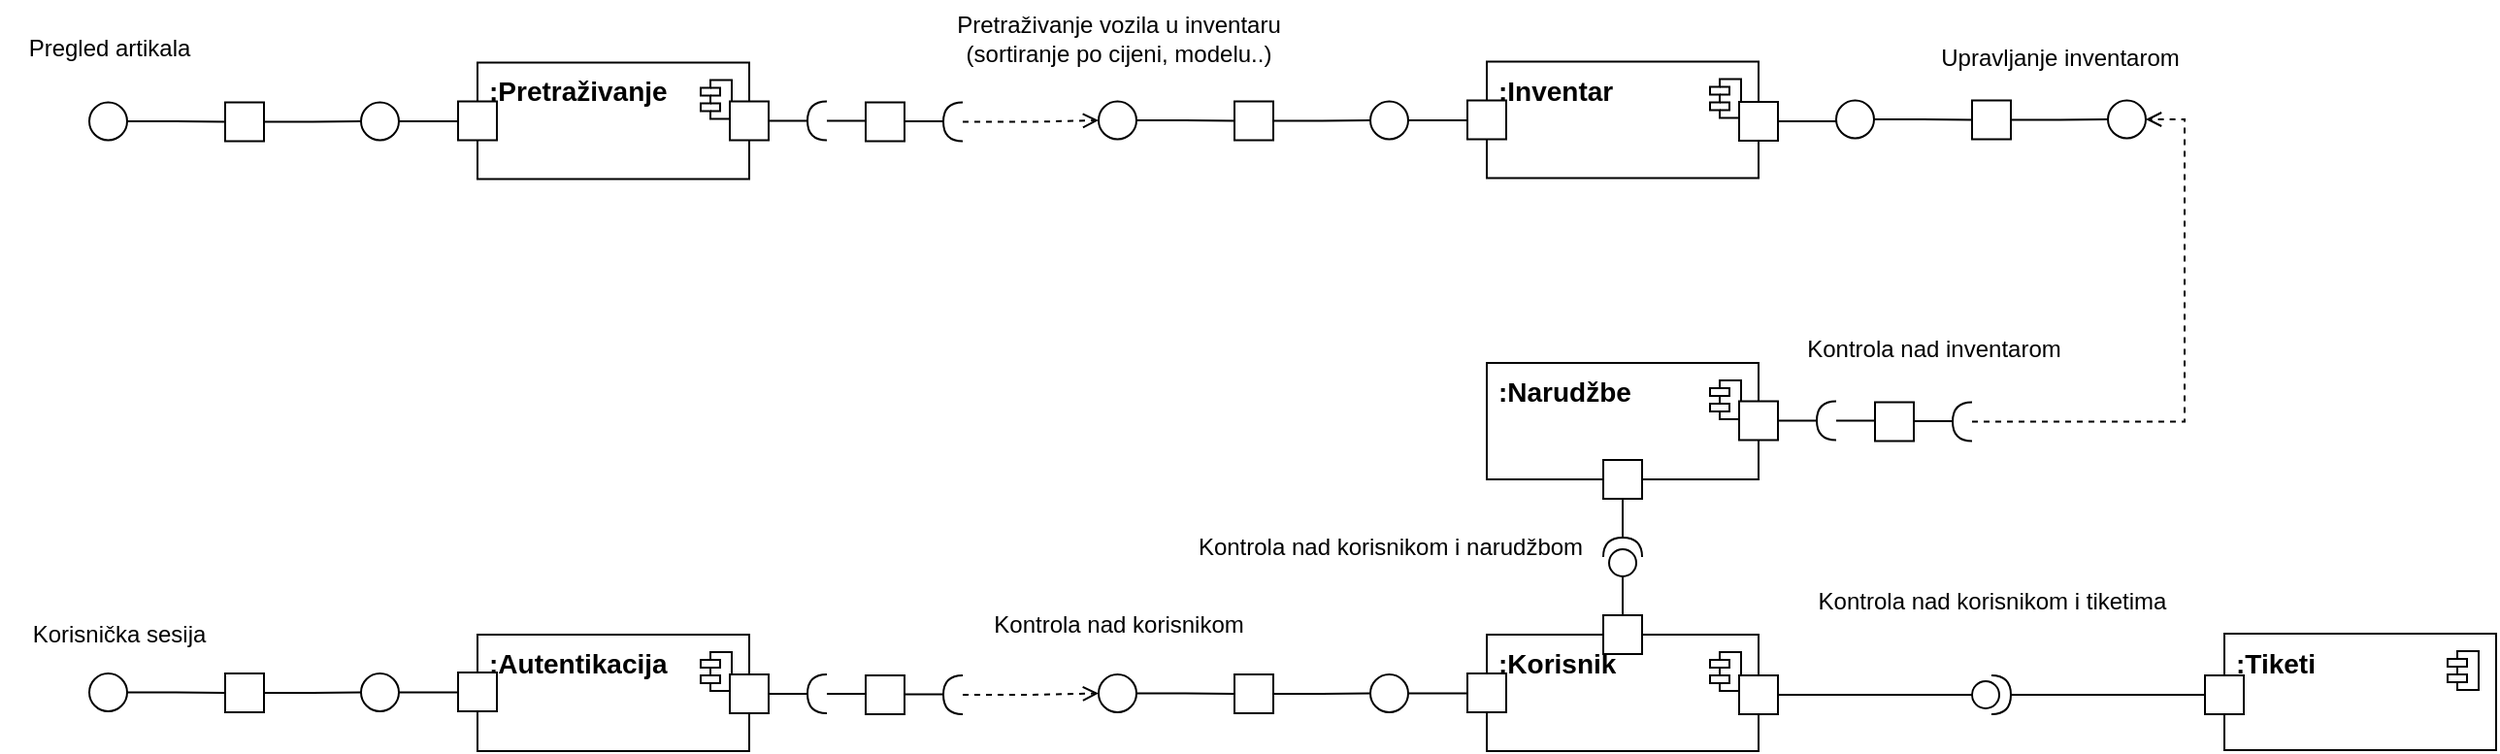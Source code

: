 <mxfile version="24.5.4" type="device">
  <diagram name="Page-1" id="aN442Mi9SCLVgboLcTaI">
    <mxGraphModel dx="2350" dy="841" grid="1" gridSize="10" guides="1" tooltips="1" connect="1" arrows="1" fold="1" page="1" pageScale="1" pageWidth="850" pageHeight="1100" math="0" shadow="0">
      <root>
        <mxCell id="0" />
        <mxCell id="1" parent="0" />
        <mxCell id="uAUSJ93BllQGZpL2CBbE-1" value="" style="fontStyle=1;align=center;verticalAlign=top;childLayout=stackLayout;horizontal=1;horizontalStack=0;resizeParent=1;resizeParentMax=0;resizeLast=0;marginBottom=0;" parent="1" vertex="1">
          <mxGeometry x="230" y="145.25" width="140" height="60" as="geometry" />
        </mxCell>
        <mxCell id="uAUSJ93BllQGZpL2CBbE-2" value="&lt;b style=&quot;&quot;&gt;&lt;font style=&quot;font-size: 14px;&quot;&gt;:Pretraživanje&lt;/font&gt;&lt;/b&gt;" style="html=1;align=left;spacingLeft=4;verticalAlign=top;strokeColor=none;fillColor=none;whiteSpace=wrap;" parent="uAUSJ93BllQGZpL2CBbE-1" vertex="1">
          <mxGeometry width="140" height="60" as="geometry" />
        </mxCell>
        <mxCell id="uAUSJ93BllQGZpL2CBbE-3" value="" style="shape=module;jettyWidth=10;jettyHeight=4;" parent="uAUSJ93BllQGZpL2CBbE-2" vertex="1">
          <mxGeometry x="1" width="16" height="20" relative="1" as="geometry">
            <mxPoint x="-25" y="9" as="offset" />
          </mxGeometry>
        </mxCell>
        <mxCell id="uAUSJ93BllQGZpL2CBbE-21" style="edgeStyle=orthogonalEdgeStyle;rounded=0;orthogonalLoop=1;jettySize=auto;html=1;exitX=1;exitY=0.5;exitDx=0;exitDy=0;entryX=0;entryY=0.5;entryDx=0;entryDy=0;endArrow=none;endFill=0;" parent="1" source="uAUSJ93BllQGZpL2CBbE-19" target="uAUSJ93BllQGZpL2CBbE-20" edge="1">
          <mxGeometry relative="1" as="geometry" />
        </mxCell>
        <mxCell id="uAUSJ93BllQGZpL2CBbE-19" value="" style="ellipse;whiteSpace=wrap;html=1;aspect=fixed;" parent="1" vertex="1">
          <mxGeometry x="30" y="165.75" width="19.5" height="19.5" as="geometry" />
        </mxCell>
        <mxCell id="uAUSJ93BllQGZpL2CBbE-23" style="edgeStyle=orthogonalEdgeStyle;rounded=0;orthogonalLoop=1;jettySize=auto;html=1;exitX=1;exitY=0.5;exitDx=0;exitDy=0;entryX=0;entryY=0.5;entryDx=0;entryDy=0;endArrow=none;endFill=0;" parent="1" source="uAUSJ93BllQGZpL2CBbE-20" target="uAUSJ93BllQGZpL2CBbE-22" edge="1">
          <mxGeometry relative="1" as="geometry" />
        </mxCell>
        <mxCell id="uAUSJ93BllQGZpL2CBbE-20" value="" style="whiteSpace=wrap;html=1;aspect=fixed;" parent="1" vertex="1">
          <mxGeometry x="100" y="165.75" width="20" height="20" as="geometry" />
        </mxCell>
        <mxCell id="uAUSJ93BllQGZpL2CBbE-44" style="edgeStyle=orthogonalEdgeStyle;rounded=0;orthogonalLoop=1;jettySize=auto;html=1;exitX=1;exitY=0.5;exitDx=0;exitDy=0;entryX=0;entryY=0.5;entryDx=0;entryDy=0;endArrow=none;endFill=0;" parent="1" source="uAUSJ93BllQGZpL2CBbE-22" target="uAUSJ93BllQGZpL2CBbE-24" edge="1">
          <mxGeometry relative="1" as="geometry" />
        </mxCell>
        <mxCell id="uAUSJ93BllQGZpL2CBbE-22" value="" style="ellipse;whiteSpace=wrap;html=1;aspect=fixed;" parent="1" vertex="1">
          <mxGeometry x="170" y="165.75" width="19.5" height="19.5" as="geometry" />
        </mxCell>
        <mxCell id="uAUSJ93BllQGZpL2CBbE-24" value="" style="whiteSpace=wrap;html=1;aspect=fixed;" parent="1" vertex="1">
          <mxGeometry x="220" y="165.25" width="20" height="20" as="geometry" />
        </mxCell>
        <mxCell id="uAUSJ93BllQGZpL2CBbE-28" value="" style="fontStyle=1;align=center;verticalAlign=top;childLayout=stackLayout;horizontal=1;horizontalStack=0;resizeParent=1;resizeParentMax=0;resizeLast=0;marginBottom=0;" parent="1" vertex="1">
          <mxGeometry x="750" y="300" width="140" height="60" as="geometry" />
        </mxCell>
        <mxCell id="uAUSJ93BllQGZpL2CBbE-29" value="&lt;b style=&quot;&quot;&gt;&lt;font style=&quot;font-size: 14px;&quot;&gt;:Narudžbe&lt;/font&gt;&lt;/b&gt;" style="html=1;align=left;spacingLeft=4;verticalAlign=top;strokeColor=none;fillColor=none;whiteSpace=wrap;" parent="uAUSJ93BllQGZpL2CBbE-28" vertex="1">
          <mxGeometry width="140" height="60" as="geometry" />
        </mxCell>
        <mxCell id="uAUSJ93BllQGZpL2CBbE-30" value="" style="shape=module;jettyWidth=10;jettyHeight=4;" parent="uAUSJ93BllQGZpL2CBbE-29" vertex="1">
          <mxGeometry x="1" width="16" height="20" relative="1" as="geometry">
            <mxPoint x="-25" y="9" as="offset" />
          </mxGeometry>
        </mxCell>
        <mxCell id="uAUSJ93BllQGZpL2CBbE-31" value="" style="fontStyle=1;align=center;verticalAlign=top;childLayout=stackLayout;horizontal=1;horizontalStack=0;resizeParent=1;resizeParentMax=0;resizeLast=0;marginBottom=0;" parent="1" vertex="1">
          <mxGeometry x="750" y="440" width="140" height="60" as="geometry" />
        </mxCell>
        <mxCell id="uAUSJ93BllQGZpL2CBbE-32" value="&lt;b style=&quot;&quot;&gt;&lt;font style=&quot;font-size: 14px;&quot;&gt;:Korisnik&lt;/font&gt;&lt;/b&gt;" style="html=1;align=left;spacingLeft=4;verticalAlign=top;strokeColor=none;fillColor=none;whiteSpace=wrap;" parent="uAUSJ93BllQGZpL2CBbE-31" vertex="1">
          <mxGeometry width="140" height="60" as="geometry" />
        </mxCell>
        <mxCell id="uAUSJ93BllQGZpL2CBbE-33" value="" style="shape=module;jettyWidth=10;jettyHeight=4;" parent="uAUSJ93BllQGZpL2CBbE-32" vertex="1">
          <mxGeometry x="1" width="16" height="20" relative="1" as="geometry">
            <mxPoint x="-25" y="9" as="offset" />
          </mxGeometry>
        </mxCell>
        <mxCell id="uAUSJ93BllQGZpL2CBbE-34" value="" style="fontStyle=1;align=center;verticalAlign=top;childLayout=stackLayout;horizontal=1;horizontalStack=0;resizeParent=1;resizeParentMax=0;resizeLast=0;marginBottom=0;" parent="1" vertex="1">
          <mxGeometry x="230" y="440" width="140" height="60" as="geometry" />
        </mxCell>
        <mxCell id="uAUSJ93BllQGZpL2CBbE-35" value="&lt;b style=&quot;&quot;&gt;&lt;font style=&quot;font-size: 14px;&quot;&gt;:Autentikacija&lt;/font&gt;&lt;/b&gt;" style="html=1;align=left;spacingLeft=4;verticalAlign=top;strokeColor=none;fillColor=none;whiteSpace=wrap;" parent="uAUSJ93BllQGZpL2CBbE-34" vertex="1">
          <mxGeometry width="140" height="60" as="geometry" />
        </mxCell>
        <mxCell id="uAUSJ93BllQGZpL2CBbE-36" value="" style="shape=module;jettyWidth=10;jettyHeight=4;" parent="uAUSJ93BllQGZpL2CBbE-35" vertex="1">
          <mxGeometry x="1" width="16" height="20" relative="1" as="geometry">
            <mxPoint x="-25" y="9" as="offset" />
          </mxGeometry>
        </mxCell>
        <mxCell id="uAUSJ93BllQGZpL2CBbE-37" value="" style="fontStyle=1;align=center;verticalAlign=top;childLayout=stackLayout;horizontal=1;horizontalStack=0;resizeParent=1;resizeParentMax=0;resizeLast=0;marginBottom=0;" parent="1" vertex="1">
          <mxGeometry x="750" y="144.75" width="140" height="60" as="geometry" />
        </mxCell>
        <mxCell id="uAUSJ93BllQGZpL2CBbE-38" value="&lt;b style=&quot;&quot;&gt;&lt;font style=&quot;font-size: 14px;&quot;&gt;:Inventar&lt;/font&gt;&lt;/b&gt;" style="html=1;align=left;spacingLeft=4;verticalAlign=top;strokeColor=none;fillColor=none;whiteSpace=wrap;" parent="uAUSJ93BllQGZpL2CBbE-37" vertex="1">
          <mxGeometry width="140" height="60" as="geometry" />
        </mxCell>
        <mxCell id="uAUSJ93BllQGZpL2CBbE-39" value="" style="shape=module;jettyWidth=10;jettyHeight=4;" parent="uAUSJ93BllQGZpL2CBbE-38" vertex="1">
          <mxGeometry x="1" width="16" height="20" relative="1" as="geometry">
            <mxPoint x="-25" y="9" as="offset" />
          </mxGeometry>
        </mxCell>
        <mxCell id="uAUSJ93BllQGZpL2CBbE-40" value="" style="fontStyle=1;align=center;verticalAlign=top;childLayout=stackLayout;horizontal=1;horizontalStack=0;resizeParent=1;resizeParentMax=0;resizeLast=0;marginBottom=0;" parent="1" vertex="1">
          <mxGeometry x="1130" y="439.5" width="140" height="60" as="geometry" />
        </mxCell>
        <mxCell id="uAUSJ93BllQGZpL2CBbE-41" value="&lt;b style=&quot;&quot;&gt;&lt;font style=&quot;font-size: 14px;&quot;&gt;:Tiketi&lt;/font&gt;&lt;/b&gt;" style="html=1;align=left;spacingLeft=4;verticalAlign=top;strokeColor=none;fillColor=none;whiteSpace=wrap;" parent="uAUSJ93BllQGZpL2CBbE-40" vertex="1">
          <mxGeometry width="140" height="60" as="geometry" />
        </mxCell>
        <mxCell id="uAUSJ93BllQGZpL2CBbE-42" value="" style="shape=module;jettyWidth=10;jettyHeight=4;" parent="uAUSJ93BllQGZpL2CBbE-41" vertex="1">
          <mxGeometry x="1" width="16" height="20" relative="1" as="geometry">
            <mxPoint x="-25" y="9" as="offset" />
          </mxGeometry>
        </mxCell>
        <mxCell id="uAUSJ93BllQGZpL2CBbE-45" value="" style="whiteSpace=wrap;html=1;aspect=fixed;" parent="1" vertex="1">
          <mxGeometry x="360" y="165.25" width="20" height="20" as="geometry" />
        </mxCell>
        <mxCell id="uAUSJ93BllQGZpL2CBbE-49" style="edgeStyle=orthogonalEdgeStyle;rounded=0;orthogonalLoop=1;jettySize=auto;html=1;exitX=0;exitY=0.5;exitDx=0;exitDy=0;exitPerimeter=0;entryX=0;entryY=0.5;entryDx=0;entryDy=0;endArrow=none;endFill=0;" parent="1" source="uAUSJ93BllQGZpL2CBbE-47" target="uAUSJ93BllQGZpL2CBbE-48" edge="1">
          <mxGeometry relative="1" as="geometry" />
        </mxCell>
        <mxCell id="uAUSJ93BllQGZpL2CBbE-47" value="" style="shape=requiredInterface;html=1;verticalLabelPosition=bottom;sketch=0;flipV=1;flipH=1;" parent="1" vertex="1">
          <mxGeometry x="400" y="165.25" width="10" height="20" as="geometry" />
        </mxCell>
        <mxCell id="uAUSJ93BllQGZpL2CBbE-48" value="" style="whiteSpace=wrap;html=1;aspect=fixed;" parent="1" vertex="1">
          <mxGeometry x="430" y="165.75" width="20" height="20" as="geometry" />
        </mxCell>
        <mxCell id="uAUSJ93BllQGZpL2CBbE-50" style="edgeStyle=orthogonalEdgeStyle;rounded=0;orthogonalLoop=1;jettySize=auto;html=1;exitX=1;exitY=0.5;exitDx=0;exitDy=0;entryX=1;entryY=0.5;entryDx=0;entryDy=0;entryPerimeter=0;endArrow=none;endFill=0;" parent="1" source="uAUSJ93BllQGZpL2CBbE-45" target="uAUSJ93BllQGZpL2CBbE-47" edge="1">
          <mxGeometry relative="1" as="geometry" />
        </mxCell>
        <mxCell id="uAUSJ93BllQGZpL2CBbE-60" style="edgeStyle=orthogonalEdgeStyle;rounded=0;orthogonalLoop=1;jettySize=auto;html=1;exitX=0;exitY=0.5;exitDx=0;exitDy=0;exitPerimeter=0;entryX=0;entryY=0.5;entryDx=0;entryDy=0;endArrow=open;endFill=0;dashed=1;" parent="1" source="uAUSJ93BllQGZpL2CBbE-51" target="uAUSJ93BllQGZpL2CBbE-54" edge="1">
          <mxGeometry relative="1" as="geometry" />
        </mxCell>
        <mxCell id="uAUSJ93BllQGZpL2CBbE-51" value="" style="shape=requiredInterface;html=1;verticalLabelPosition=bottom;sketch=0;flipV=1;flipH=1;" parent="1" vertex="1">
          <mxGeometry x="470" y="165.75" width="10" height="20" as="geometry" />
        </mxCell>
        <mxCell id="uAUSJ93BllQGZpL2CBbE-52" style="edgeStyle=orthogonalEdgeStyle;rounded=0;orthogonalLoop=1;jettySize=auto;html=1;exitX=1;exitY=0.5;exitDx=0;exitDy=0;entryX=1;entryY=0.5;entryDx=0;entryDy=0;entryPerimeter=0;endArrow=none;endFill=0;" parent="1" target="uAUSJ93BllQGZpL2CBbE-51" edge="1">
          <mxGeometry relative="1" as="geometry">
            <mxPoint x="450" y="175.5" as="sourcePoint" />
          </mxGeometry>
        </mxCell>
        <mxCell id="uAUSJ93BllQGZpL2CBbE-53" style="edgeStyle=orthogonalEdgeStyle;rounded=0;orthogonalLoop=1;jettySize=auto;html=1;exitX=1;exitY=0.5;exitDx=0;exitDy=0;entryX=0;entryY=0.5;entryDx=0;entryDy=0;endArrow=none;endFill=0;" parent="1" source="uAUSJ93BllQGZpL2CBbE-54" target="uAUSJ93BllQGZpL2CBbE-56" edge="1">
          <mxGeometry relative="1" as="geometry" />
        </mxCell>
        <mxCell id="uAUSJ93BllQGZpL2CBbE-54" value="" style="ellipse;whiteSpace=wrap;html=1;aspect=fixed;" parent="1" vertex="1">
          <mxGeometry x="550" y="165.25" width="19.5" height="19.5" as="geometry" />
        </mxCell>
        <mxCell id="uAUSJ93BllQGZpL2CBbE-55" style="edgeStyle=orthogonalEdgeStyle;rounded=0;orthogonalLoop=1;jettySize=auto;html=1;exitX=1;exitY=0.5;exitDx=0;exitDy=0;entryX=0;entryY=0.5;entryDx=0;entryDy=0;endArrow=none;endFill=0;" parent="1" source="uAUSJ93BllQGZpL2CBbE-56" target="uAUSJ93BllQGZpL2CBbE-58" edge="1">
          <mxGeometry relative="1" as="geometry" />
        </mxCell>
        <mxCell id="uAUSJ93BllQGZpL2CBbE-56" value="" style="whiteSpace=wrap;html=1;aspect=fixed;" parent="1" vertex="1">
          <mxGeometry x="620" y="165.25" width="20" height="20" as="geometry" />
        </mxCell>
        <mxCell id="uAUSJ93BllQGZpL2CBbE-57" style="edgeStyle=orthogonalEdgeStyle;rounded=0;orthogonalLoop=1;jettySize=auto;html=1;exitX=1;exitY=0.5;exitDx=0;exitDy=0;entryX=0;entryY=0.5;entryDx=0;entryDy=0;endArrow=none;endFill=0;" parent="1" source="uAUSJ93BllQGZpL2CBbE-58" target="uAUSJ93BllQGZpL2CBbE-59" edge="1">
          <mxGeometry relative="1" as="geometry" />
        </mxCell>
        <mxCell id="uAUSJ93BllQGZpL2CBbE-58" value="" style="ellipse;whiteSpace=wrap;html=1;aspect=fixed;" parent="1" vertex="1">
          <mxGeometry x="690" y="165.25" width="19.5" height="19.5" as="geometry" />
        </mxCell>
        <mxCell id="uAUSJ93BllQGZpL2CBbE-59" value="" style="whiteSpace=wrap;html=1;aspect=fixed;" parent="1" vertex="1">
          <mxGeometry x="740" y="164.75" width="20" height="20" as="geometry" />
        </mxCell>
        <mxCell id="uAUSJ93BllQGZpL2CBbE-61" style="edgeStyle=orthogonalEdgeStyle;rounded=0;orthogonalLoop=1;jettySize=auto;html=1;exitX=1;exitY=0.5;exitDx=0;exitDy=0;entryX=0;entryY=0.5;entryDx=0;entryDy=0;endArrow=none;endFill=0;" parent="1" source="uAUSJ93BllQGZpL2CBbE-62" target="uAUSJ93BllQGZpL2CBbE-64" edge="1">
          <mxGeometry relative="1" as="geometry" />
        </mxCell>
        <mxCell id="uAUSJ93BllQGZpL2CBbE-62" value="" style="ellipse;whiteSpace=wrap;html=1;aspect=fixed;" parent="1" vertex="1">
          <mxGeometry x="930" y="164.75" width="19.5" height="19.5" as="geometry" />
        </mxCell>
        <mxCell id="uAUSJ93BllQGZpL2CBbE-63" style="edgeStyle=orthogonalEdgeStyle;rounded=0;orthogonalLoop=1;jettySize=auto;html=1;exitX=1;exitY=0.5;exitDx=0;exitDy=0;entryX=0;entryY=0.5;entryDx=0;entryDy=0;endArrow=none;endFill=0;" parent="1" source="uAUSJ93BllQGZpL2CBbE-64" target="uAUSJ93BllQGZpL2CBbE-66" edge="1">
          <mxGeometry relative="1" as="geometry" />
        </mxCell>
        <mxCell id="uAUSJ93BllQGZpL2CBbE-64" value="" style="whiteSpace=wrap;html=1;aspect=fixed;" parent="1" vertex="1">
          <mxGeometry x="1000" y="164.75" width="20" height="20" as="geometry" />
        </mxCell>
        <mxCell id="uAUSJ93BllQGZpL2CBbE-66" value="" style="ellipse;whiteSpace=wrap;html=1;aspect=fixed;" parent="1" vertex="1">
          <mxGeometry x="1070" y="164.75" width="19.5" height="19.5" as="geometry" />
        </mxCell>
        <mxCell id="uAUSJ93BllQGZpL2CBbE-68" style="edgeStyle=orthogonalEdgeStyle;rounded=0;orthogonalLoop=1;jettySize=auto;html=1;exitX=1;exitY=0.5;exitDx=0;exitDy=0;entryX=0;entryY=0.5;entryDx=0;entryDy=0;endArrow=none;endFill=0;" parent="1" source="uAUSJ93BllQGZpL2CBbE-67" target="uAUSJ93BllQGZpL2CBbE-62" edge="1">
          <mxGeometry relative="1" as="geometry" />
        </mxCell>
        <mxCell id="uAUSJ93BllQGZpL2CBbE-67" value="" style="whiteSpace=wrap;html=1;aspect=fixed;" parent="1" vertex="1">
          <mxGeometry x="880" y="165.5" width="20" height="20" as="geometry" />
        </mxCell>
        <mxCell id="uAUSJ93BllQGZpL2CBbE-69" value="" style="whiteSpace=wrap;html=1;aspect=fixed;" parent="1" vertex="1">
          <mxGeometry x="880" y="319.75" width="20" height="20" as="geometry" />
        </mxCell>
        <mxCell id="uAUSJ93BllQGZpL2CBbE-70" style="edgeStyle=orthogonalEdgeStyle;rounded=0;orthogonalLoop=1;jettySize=auto;html=1;exitX=0;exitY=0.5;exitDx=0;exitDy=0;exitPerimeter=0;entryX=0;entryY=0.5;entryDx=0;entryDy=0;endArrow=none;endFill=0;" parent="1" source="uAUSJ93BllQGZpL2CBbE-71" target="uAUSJ93BllQGZpL2CBbE-72" edge="1">
          <mxGeometry relative="1" as="geometry" />
        </mxCell>
        <mxCell id="uAUSJ93BllQGZpL2CBbE-71" value="" style="shape=requiredInterface;html=1;verticalLabelPosition=bottom;sketch=0;flipV=1;flipH=1;" parent="1" vertex="1">
          <mxGeometry x="920" y="319.75" width="10" height="20" as="geometry" />
        </mxCell>
        <mxCell id="uAUSJ93BllQGZpL2CBbE-72" value="" style="whiteSpace=wrap;html=1;aspect=fixed;" parent="1" vertex="1">
          <mxGeometry x="950" y="320.25" width="20" height="20" as="geometry" />
        </mxCell>
        <mxCell id="uAUSJ93BllQGZpL2CBbE-73" style="edgeStyle=orthogonalEdgeStyle;rounded=0;orthogonalLoop=1;jettySize=auto;html=1;exitX=1;exitY=0.5;exitDx=0;exitDy=0;entryX=1;entryY=0.5;entryDx=0;entryDy=0;entryPerimeter=0;endArrow=none;endFill=0;" parent="1" source="uAUSJ93BllQGZpL2CBbE-69" target="uAUSJ93BllQGZpL2CBbE-71" edge="1">
          <mxGeometry relative="1" as="geometry" />
        </mxCell>
        <mxCell id="uAUSJ93BllQGZpL2CBbE-74" style="edgeStyle=orthogonalEdgeStyle;rounded=0;orthogonalLoop=1;jettySize=auto;html=1;exitX=0;exitY=0.5;exitDx=0;exitDy=0;exitPerimeter=0;entryX=1;entryY=0.5;entryDx=0;entryDy=0;endArrow=open;endFill=0;dashed=1;" parent="1" source="uAUSJ93BllQGZpL2CBbE-75" target="uAUSJ93BllQGZpL2CBbE-66" edge="1">
          <mxGeometry relative="1" as="geometry">
            <mxPoint x="1070" y="329.5" as="targetPoint" />
          </mxGeometry>
        </mxCell>
        <mxCell id="uAUSJ93BllQGZpL2CBbE-75" value="" style="shape=requiredInterface;html=1;verticalLabelPosition=bottom;sketch=0;flipV=1;flipH=1;" parent="1" vertex="1">
          <mxGeometry x="990" y="320.25" width="10" height="20" as="geometry" />
        </mxCell>
        <mxCell id="uAUSJ93BllQGZpL2CBbE-76" style="edgeStyle=orthogonalEdgeStyle;rounded=0;orthogonalLoop=1;jettySize=auto;html=1;exitX=1;exitY=0.5;exitDx=0;exitDy=0;entryX=1;entryY=0.5;entryDx=0;entryDy=0;entryPerimeter=0;endArrow=none;endFill=0;" parent="1" target="uAUSJ93BllQGZpL2CBbE-75" edge="1">
          <mxGeometry relative="1" as="geometry">
            <mxPoint x="970" y="330" as="sourcePoint" />
          </mxGeometry>
        </mxCell>
        <mxCell id="uAUSJ93BllQGZpL2CBbE-79" style="edgeStyle=orthogonalEdgeStyle;rounded=0;orthogonalLoop=1;jettySize=auto;html=1;exitX=1;exitY=0.5;exitDx=0;exitDy=0;entryX=0;entryY=0.5;entryDx=0;entryDy=0;endArrow=none;endFill=0;" parent="1" source="uAUSJ93BllQGZpL2CBbE-80" target="uAUSJ93BllQGZpL2CBbE-82" edge="1">
          <mxGeometry relative="1" as="geometry" />
        </mxCell>
        <mxCell id="uAUSJ93BllQGZpL2CBbE-80" value="" style="ellipse;whiteSpace=wrap;html=1;aspect=fixed;" parent="1" vertex="1">
          <mxGeometry x="30" y="460" width="19.5" height="19.5" as="geometry" />
        </mxCell>
        <mxCell id="uAUSJ93BllQGZpL2CBbE-81" style="edgeStyle=orthogonalEdgeStyle;rounded=0;orthogonalLoop=1;jettySize=auto;html=1;exitX=1;exitY=0.5;exitDx=0;exitDy=0;entryX=0;entryY=0.5;entryDx=0;entryDy=0;endArrow=none;endFill=0;" parent="1" source="uAUSJ93BllQGZpL2CBbE-82" target="uAUSJ93BllQGZpL2CBbE-84" edge="1">
          <mxGeometry relative="1" as="geometry" />
        </mxCell>
        <mxCell id="uAUSJ93BllQGZpL2CBbE-82" value="" style="whiteSpace=wrap;html=1;aspect=fixed;" parent="1" vertex="1">
          <mxGeometry x="100" y="460" width="20" height="20" as="geometry" />
        </mxCell>
        <mxCell id="uAUSJ93BllQGZpL2CBbE-83" style="edgeStyle=orthogonalEdgeStyle;rounded=0;orthogonalLoop=1;jettySize=auto;html=1;exitX=1;exitY=0.5;exitDx=0;exitDy=0;entryX=0;entryY=0.5;entryDx=0;entryDy=0;endArrow=none;endFill=0;" parent="1" source="uAUSJ93BllQGZpL2CBbE-84" target="uAUSJ93BllQGZpL2CBbE-85" edge="1">
          <mxGeometry relative="1" as="geometry" />
        </mxCell>
        <mxCell id="uAUSJ93BllQGZpL2CBbE-84" value="" style="ellipse;whiteSpace=wrap;html=1;aspect=fixed;" parent="1" vertex="1">
          <mxGeometry x="170" y="460" width="19.5" height="19.5" as="geometry" />
        </mxCell>
        <mxCell id="uAUSJ93BllQGZpL2CBbE-85" value="" style="whiteSpace=wrap;html=1;aspect=fixed;" parent="1" vertex="1">
          <mxGeometry x="220" y="459.5" width="20" height="20" as="geometry" />
        </mxCell>
        <mxCell id="uAUSJ93BllQGZpL2CBbE-86" value="" style="whiteSpace=wrap;html=1;aspect=fixed;" parent="1" vertex="1">
          <mxGeometry x="360" y="460.5" width="20" height="20" as="geometry" />
        </mxCell>
        <mxCell id="uAUSJ93BllQGZpL2CBbE-87" style="edgeStyle=orthogonalEdgeStyle;rounded=0;orthogonalLoop=1;jettySize=auto;html=1;exitX=0;exitY=0.5;exitDx=0;exitDy=0;exitPerimeter=0;entryX=0;entryY=0.5;entryDx=0;entryDy=0;endArrow=none;endFill=0;" parent="1" source="uAUSJ93BllQGZpL2CBbE-88" target="uAUSJ93BllQGZpL2CBbE-89" edge="1">
          <mxGeometry relative="1" as="geometry" />
        </mxCell>
        <mxCell id="uAUSJ93BllQGZpL2CBbE-88" value="" style="shape=requiredInterface;html=1;verticalLabelPosition=bottom;sketch=0;flipV=1;flipH=1;" parent="1" vertex="1">
          <mxGeometry x="400" y="460.5" width="10" height="20" as="geometry" />
        </mxCell>
        <mxCell id="uAUSJ93BllQGZpL2CBbE-89" value="" style="whiteSpace=wrap;html=1;aspect=fixed;" parent="1" vertex="1">
          <mxGeometry x="430" y="461" width="20" height="20" as="geometry" />
        </mxCell>
        <mxCell id="uAUSJ93BllQGZpL2CBbE-90" style="edgeStyle=orthogonalEdgeStyle;rounded=0;orthogonalLoop=1;jettySize=auto;html=1;exitX=0;exitY=0.5;exitDx=0;exitDy=0;exitPerimeter=0;entryX=0;entryY=0.5;entryDx=0;entryDy=0;endArrow=open;endFill=0;dashed=1;" parent="1" source="uAUSJ93BllQGZpL2CBbE-91" target="uAUSJ93BllQGZpL2CBbE-94" edge="1">
          <mxGeometry relative="1" as="geometry" />
        </mxCell>
        <mxCell id="uAUSJ93BllQGZpL2CBbE-91" value="" style="shape=requiredInterface;html=1;verticalLabelPosition=bottom;sketch=0;flipV=1;flipH=1;" parent="1" vertex="1">
          <mxGeometry x="470" y="461" width="10" height="20" as="geometry" />
        </mxCell>
        <mxCell id="uAUSJ93BllQGZpL2CBbE-92" style="edgeStyle=orthogonalEdgeStyle;rounded=0;orthogonalLoop=1;jettySize=auto;html=1;exitX=1;exitY=0.5;exitDx=0;exitDy=0;entryX=1;entryY=0.5;entryDx=0;entryDy=0;entryPerimeter=0;endArrow=none;endFill=0;" parent="1" target="uAUSJ93BllQGZpL2CBbE-91" edge="1">
          <mxGeometry relative="1" as="geometry">
            <mxPoint x="450" y="470.75" as="sourcePoint" />
          </mxGeometry>
        </mxCell>
        <mxCell id="uAUSJ93BllQGZpL2CBbE-93" style="edgeStyle=orthogonalEdgeStyle;rounded=0;orthogonalLoop=1;jettySize=auto;html=1;exitX=1;exitY=0.5;exitDx=0;exitDy=0;entryX=0;entryY=0.5;entryDx=0;entryDy=0;endArrow=none;endFill=0;" parent="1" source="uAUSJ93BllQGZpL2CBbE-94" target="uAUSJ93BllQGZpL2CBbE-96" edge="1">
          <mxGeometry relative="1" as="geometry" />
        </mxCell>
        <mxCell id="uAUSJ93BllQGZpL2CBbE-94" value="" style="ellipse;whiteSpace=wrap;html=1;aspect=fixed;" parent="1" vertex="1">
          <mxGeometry x="550" y="460.5" width="19.5" height="19.5" as="geometry" />
        </mxCell>
        <mxCell id="uAUSJ93BllQGZpL2CBbE-95" style="edgeStyle=orthogonalEdgeStyle;rounded=0;orthogonalLoop=1;jettySize=auto;html=1;exitX=1;exitY=0.5;exitDx=0;exitDy=0;entryX=0;entryY=0.5;entryDx=0;entryDy=0;endArrow=none;endFill=0;" parent="1" source="uAUSJ93BllQGZpL2CBbE-96" target="uAUSJ93BllQGZpL2CBbE-98" edge="1">
          <mxGeometry relative="1" as="geometry" />
        </mxCell>
        <mxCell id="uAUSJ93BllQGZpL2CBbE-96" value="" style="whiteSpace=wrap;html=1;aspect=fixed;" parent="1" vertex="1">
          <mxGeometry x="620" y="460.5" width="20" height="20" as="geometry" />
        </mxCell>
        <mxCell id="uAUSJ93BllQGZpL2CBbE-97" style="edgeStyle=orthogonalEdgeStyle;rounded=0;orthogonalLoop=1;jettySize=auto;html=1;exitX=1;exitY=0.5;exitDx=0;exitDy=0;entryX=0;entryY=0.5;entryDx=0;entryDy=0;endArrow=none;endFill=0;" parent="1" source="uAUSJ93BllQGZpL2CBbE-98" target="uAUSJ93BllQGZpL2CBbE-99" edge="1">
          <mxGeometry relative="1" as="geometry" />
        </mxCell>
        <mxCell id="uAUSJ93BllQGZpL2CBbE-98" value="" style="ellipse;whiteSpace=wrap;html=1;aspect=fixed;" parent="1" vertex="1">
          <mxGeometry x="690" y="460.5" width="19.5" height="19.5" as="geometry" />
        </mxCell>
        <mxCell id="uAUSJ93BllQGZpL2CBbE-99" value="" style="whiteSpace=wrap;html=1;aspect=fixed;" parent="1" vertex="1">
          <mxGeometry x="740" y="460" width="20" height="20" as="geometry" />
        </mxCell>
        <mxCell id="uAUSJ93BllQGZpL2CBbE-101" style="edgeStyle=orthogonalEdgeStyle;rounded=0;orthogonalLoop=1;jettySize=auto;html=1;exitX=1;exitY=0.5;exitDx=0;exitDy=0;entryX=1;entryY=0.5;entryDx=0;entryDy=0;entryPerimeter=0;endArrow=none;endFill=0;" parent="1" source="uAUSJ93BllQGZpL2CBbE-86" target="uAUSJ93BllQGZpL2CBbE-88" edge="1">
          <mxGeometry relative="1" as="geometry" />
        </mxCell>
        <mxCell id="uAUSJ93BllQGZpL2CBbE-102" value="" style="whiteSpace=wrap;html=1;aspect=fixed;" parent="1" vertex="1">
          <mxGeometry x="810" y="430" width="20" height="20" as="geometry" />
        </mxCell>
        <mxCell id="uAUSJ93BllQGZpL2CBbE-104" value="" style="whiteSpace=wrap;html=1;aspect=fixed;" parent="1" vertex="1">
          <mxGeometry x="810" y="350" width="20" height="20" as="geometry" />
        </mxCell>
        <mxCell id="uAUSJ93BllQGZpL2CBbE-108" style="edgeStyle=orthogonalEdgeStyle;rounded=0;orthogonalLoop=1;jettySize=auto;html=1;exitX=1;exitY=0.5;exitDx=0;exitDy=0;exitPerimeter=0;entryX=0.5;entryY=1;entryDx=0;entryDy=0;endArrow=none;endFill=0;" parent="1" source="uAUSJ93BllQGZpL2CBbE-105" target="uAUSJ93BllQGZpL2CBbE-104" edge="1">
          <mxGeometry relative="1" as="geometry" />
        </mxCell>
        <mxCell id="uAUSJ93BllQGZpL2CBbE-105" value="" style="shape=providedRequiredInterface;html=1;verticalLabelPosition=bottom;sketch=0;flipV=0;flipH=0;rotation=-90;" parent="1" vertex="1">
          <mxGeometry x="810" y="390" width="20" height="20" as="geometry" />
        </mxCell>
        <mxCell id="uAUSJ93BllQGZpL2CBbE-106" style="edgeStyle=orthogonalEdgeStyle;rounded=0;orthogonalLoop=1;jettySize=auto;html=1;exitX=0.5;exitY=0;exitDx=0;exitDy=0;entryX=0;entryY=0.5;entryDx=0;entryDy=0;entryPerimeter=0;endArrow=none;endFill=0;" parent="1" source="uAUSJ93BllQGZpL2CBbE-102" target="uAUSJ93BllQGZpL2CBbE-105" edge="1">
          <mxGeometry relative="1" as="geometry" />
        </mxCell>
        <mxCell id="JDyfYT_lVakee9lK1lOe-2" value="Pretraživanje vozila u inventaru&lt;div&gt;(sortiranje po cijeni, modelu..)&lt;/div&gt;" style="text;html=1;align=center;verticalAlign=middle;resizable=0;points=[];autosize=1;strokeColor=none;fillColor=none;" vertex="1" parent="1">
          <mxGeometry x="465" y="113" width="190" height="40" as="geometry" />
        </mxCell>
        <mxCell id="JDyfYT_lVakee9lK1lOe-3" value="Pregled artikala" style="text;html=1;align=center;verticalAlign=middle;resizable=0;points=[];autosize=1;strokeColor=none;fillColor=none;" vertex="1" parent="1">
          <mxGeometry x="-15.25" y="123" width="110" height="30" as="geometry" />
        </mxCell>
        <mxCell id="JDyfYT_lVakee9lK1lOe-4" value="Korisnička sesija" style="text;html=1;align=center;verticalAlign=middle;resizable=0;points=[];autosize=1;strokeColor=none;fillColor=none;" vertex="1" parent="1">
          <mxGeometry x="-10" y="425" width="110" height="30" as="geometry" />
        </mxCell>
        <mxCell id="JDyfYT_lVakee9lK1lOe-5" value="Kontrola nad korisnikom" style="text;html=1;align=center;verticalAlign=middle;resizable=0;points=[];autosize=1;strokeColor=none;fillColor=none;" vertex="1" parent="1">
          <mxGeometry x="485" y="420" width="150" height="30" as="geometry" />
        </mxCell>
        <mxCell id="JDyfYT_lVakee9lK1lOe-6" value="Kontrola nad inventarom" style="text;html=1;align=center;verticalAlign=middle;resizable=0;points=[];autosize=1;strokeColor=none;fillColor=none;" vertex="1" parent="1">
          <mxGeometry x="905" y="278" width="150" height="30" as="geometry" />
        </mxCell>
        <mxCell id="JDyfYT_lVakee9lK1lOe-7" value="" style="whiteSpace=wrap;html=1;aspect=fixed;" vertex="1" parent="1">
          <mxGeometry x="880" y="461" width="20" height="20" as="geometry" />
        </mxCell>
        <mxCell id="JDyfYT_lVakee9lK1lOe-8" value="" style="whiteSpace=wrap;html=1;aspect=fixed;" vertex="1" parent="1">
          <mxGeometry x="1120" y="461" width="20" height="20" as="geometry" />
        </mxCell>
        <mxCell id="JDyfYT_lVakee9lK1lOe-15" style="edgeStyle=orthogonalEdgeStyle;rounded=0;orthogonalLoop=1;jettySize=auto;html=1;exitX=1;exitY=0.5;exitDx=0;exitDy=0;exitPerimeter=0;entryX=0;entryY=0.5;entryDx=0;entryDy=0;endArrow=none;endFill=0;" edge="1" parent="1" source="JDyfYT_lVakee9lK1lOe-10" target="JDyfYT_lVakee9lK1lOe-8">
          <mxGeometry relative="1" as="geometry" />
        </mxCell>
        <mxCell id="JDyfYT_lVakee9lK1lOe-10" value="" style="shape=providedRequiredInterface;html=1;verticalLabelPosition=bottom;sketch=0;flipV=0;flipH=0;rotation=0;" vertex="1" parent="1">
          <mxGeometry x="1000" y="461" width="20" height="20" as="geometry" />
        </mxCell>
        <mxCell id="JDyfYT_lVakee9lK1lOe-14" style="edgeStyle=orthogonalEdgeStyle;rounded=0;orthogonalLoop=1;jettySize=auto;html=1;exitX=1;exitY=0.5;exitDx=0;exitDy=0;entryX=0;entryY=0.5;entryDx=0;entryDy=0;entryPerimeter=0;endArrow=none;endFill=0;" edge="1" parent="1" source="JDyfYT_lVakee9lK1lOe-7" target="JDyfYT_lVakee9lK1lOe-10">
          <mxGeometry relative="1" as="geometry" />
        </mxCell>
        <mxCell id="JDyfYT_lVakee9lK1lOe-16" value="Kontrola nad korisnikom i narudžbom" style="text;html=1;align=center;verticalAlign=middle;resizable=0;points=[];autosize=1;strokeColor=none;fillColor=none;" vertex="1" parent="1">
          <mxGeometry x="589.75" y="380" width="220" height="30" as="geometry" />
        </mxCell>
        <mxCell id="JDyfYT_lVakee9lK1lOe-17" value="Kontrola nad korisnikom i tiketima" style="text;html=1;align=center;verticalAlign=middle;resizable=0;points=[];autosize=1;strokeColor=none;fillColor=none;" vertex="1" parent="1">
          <mxGeometry x="910" y="408" width="200" height="30" as="geometry" />
        </mxCell>
        <mxCell id="JDyfYT_lVakee9lK1lOe-18" value="Upravljanje inventarom" style="text;html=1;align=center;verticalAlign=middle;resizable=0;points=[];autosize=1;strokeColor=none;fillColor=none;" vertex="1" parent="1">
          <mxGeometry x="970" y="128" width="150" height="30" as="geometry" />
        </mxCell>
      </root>
    </mxGraphModel>
  </diagram>
</mxfile>

